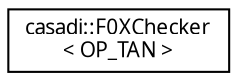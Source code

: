 digraph "Graphical Class Hierarchy"
{
  edge [fontname="FreeSans.ttf",fontsize="10",labelfontname="FreeSans.ttf",labelfontsize="10"];
  node [fontname="FreeSans.ttf",fontsize="10",shape=record];
  rankdir="LR";
  Node1 [label="casadi::F0XChecker\l\< OP_TAN \>",height=0.2,width=0.4,color="black", fillcolor="white", style="filled",URL="$d7/d02/structcasadi_1_1F0XChecker_3_01OP__TAN_01_4.html"];
}
